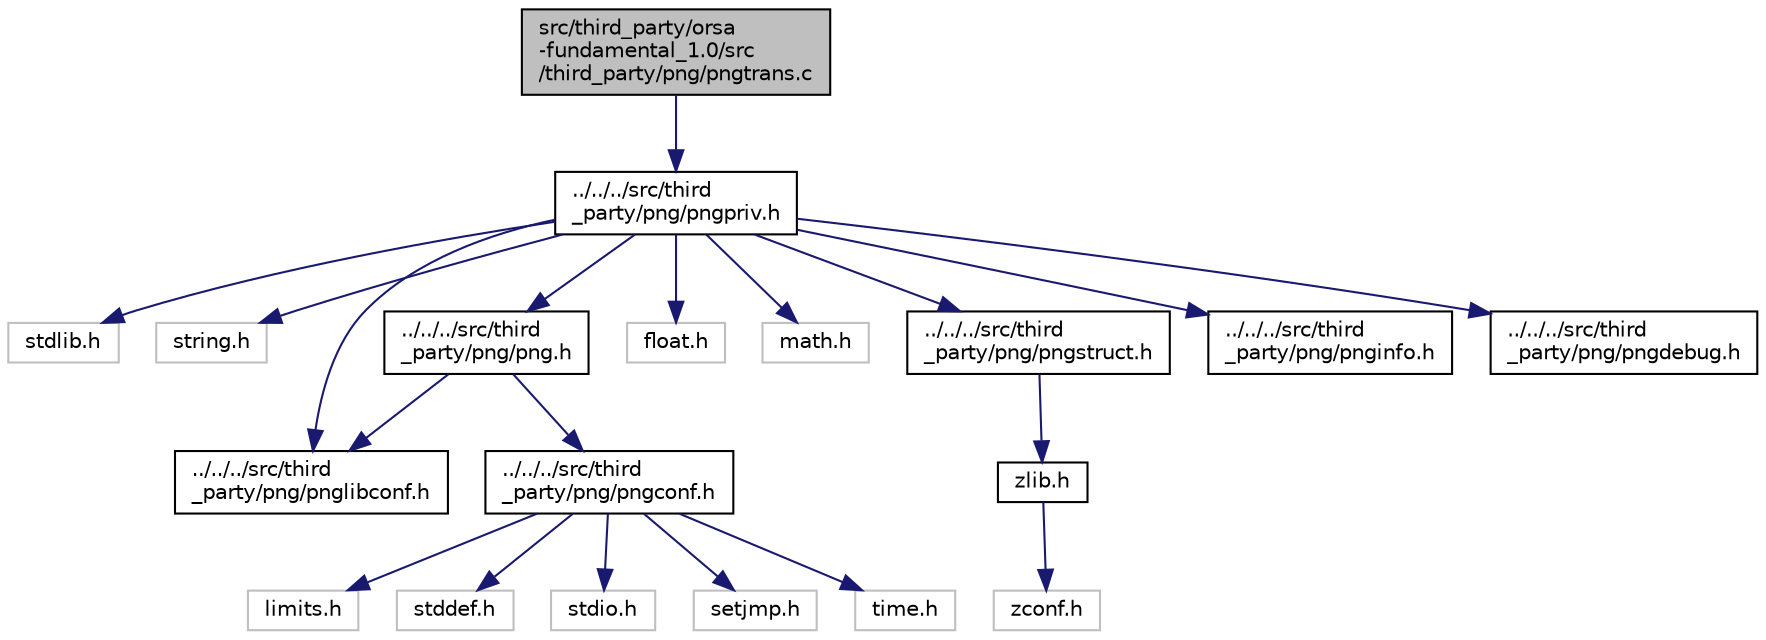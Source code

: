 digraph "src/third_party/orsa-fundamental_1.0/src/third_party/png/pngtrans.c"
{
  edge [fontname="Helvetica",fontsize="10",labelfontname="Helvetica",labelfontsize="10"];
  node [fontname="Helvetica",fontsize="10",shape=record];
  Node1 [label="src/third_party/orsa\l-fundamental_1.0/src\l/third_party/png/pngtrans.c",height=0.2,width=0.4,color="black", fillcolor="grey75", style="filled", fontcolor="black"];
  Node1 -> Node2 [color="midnightblue",fontsize="10",style="solid",fontname="Helvetica"];
  Node2 [label="../../../src/third\l_party/png/pngpriv.h",height=0.2,width=0.4,color="black", fillcolor="white", style="filled",URL="$pngpriv_8h.html"];
  Node2 -> Node3 [color="midnightblue",fontsize="10",style="solid",fontname="Helvetica"];
  Node3 [label="stdlib.h",height=0.2,width=0.4,color="grey75", fillcolor="white", style="filled"];
  Node2 -> Node4 [color="midnightblue",fontsize="10",style="solid",fontname="Helvetica"];
  Node4 [label="string.h",height=0.2,width=0.4,color="grey75", fillcolor="white", style="filled"];
  Node2 -> Node5 [color="midnightblue",fontsize="10",style="solid",fontname="Helvetica"];
  Node5 [label="../../../src/third\l_party/png/pnglibconf.h",height=0.2,width=0.4,color="black", fillcolor="white", style="filled",URL="$pnglibconf_8h.html"];
  Node2 -> Node6 [color="midnightblue",fontsize="10",style="solid",fontname="Helvetica"];
  Node6 [label="../../../src/third\l_party/png/png.h",height=0.2,width=0.4,color="black", fillcolor="white", style="filled",URL="$png_8h.html"];
  Node6 -> Node5 [color="midnightblue",fontsize="10",style="solid",fontname="Helvetica"];
  Node6 -> Node7 [color="midnightblue",fontsize="10",style="solid",fontname="Helvetica"];
  Node7 [label="../../../src/third\l_party/png/pngconf.h",height=0.2,width=0.4,color="black", fillcolor="white", style="filled",URL="$pngconf_8h.html"];
  Node7 -> Node8 [color="midnightblue",fontsize="10",style="solid",fontname="Helvetica"];
  Node8 [label="limits.h",height=0.2,width=0.4,color="grey75", fillcolor="white", style="filled"];
  Node7 -> Node9 [color="midnightblue",fontsize="10",style="solid",fontname="Helvetica"];
  Node9 [label="stddef.h",height=0.2,width=0.4,color="grey75", fillcolor="white", style="filled"];
  Node7 -> Node10 [color="midnightblue",fontsize="10",style="solid",fontname="Helvetica"];
  Node10 [label="stdio.h",height=0.2,width=0.4,color="grey75", fillcolor="white", style="filled"];
  Node7 -> Node11 [color="midnightblue",fontsize="10",style="solid",fontname="Helvetica"];
  Node11 [label="setjmp.h",height=0.2,width=0.4,color="grey75", fillcolor="white", style="filled"];
  Node7 -> Node12 [color="midnightblue",fontsize="10",style="solid",fontname="Helvetica"];
  Node12 [label="time.h",height=0.2,width=0.4,color="grey75", fillcolor="white", style="filled"];
  Node2 -> Node13 [color="midnightblue",fontsize="10",style="solid",fontname="Helvetica"];
  Node13 [label="float.h",height=0.2,width=0.4,color="grey75", fillcolor="white", style="filled"];
  Node2 -> Node14 [color="midnightblue",fontsize="10",style="solid",fontname="Helvetica"];
  Node14 [label="math.h",height=0.2,width=0.4,color="grey75", fillcolor="white", style="filled"];
  Node2 -> Node15 [color="midnightblue",fontsize="10",style="solid",fontname="Helvetica"];
  Node15 [label="../../../src/third\l_party/png/pngstruct.h",height=0.2,width=0.4,color="black", fillcolor="white", style="filled",URL="$pngstruct_8h.html"];
  Node15 -> Node16 [color="midnightblue",fontsize="10",style="solid",fontname="Helvetica"];
  Node16 [label="zlib.h",height=0.2,width=0.4,color="black", fillcolor="white", style="filled",URL="$zlib_8h.html"];
  Node16 -> Node17 [color="midnightblue",fontsize="10",style="solid",fontname="Helvetica"];
  Node17 [label="zconf.h",height=0.2,width=0.4,color="grey75", fillcolor="white", style="filled"];
  Node2 -> Node18 [color="midnightblue",fontsize="10",style="solid",fontname="Helvetica"];
  Node18 [label="../../../src/third\l_party/png/pnginfo.h",height=0.2,width=0.4,color="black", fillcolor="white", style="filled",URL="$pnginfo_8h.html"];
  Node2 -> Node19 [color="midnightblue",fontsize="10",style="solid",fontname="Helvetica"];
  Node19 [label="../../../src/third\l_party/png/pngdebug.h",height=0.2,width=0.4,color="black", fillcolor="white", style="filled",URL="$pngdebug_8h.html"];
}
